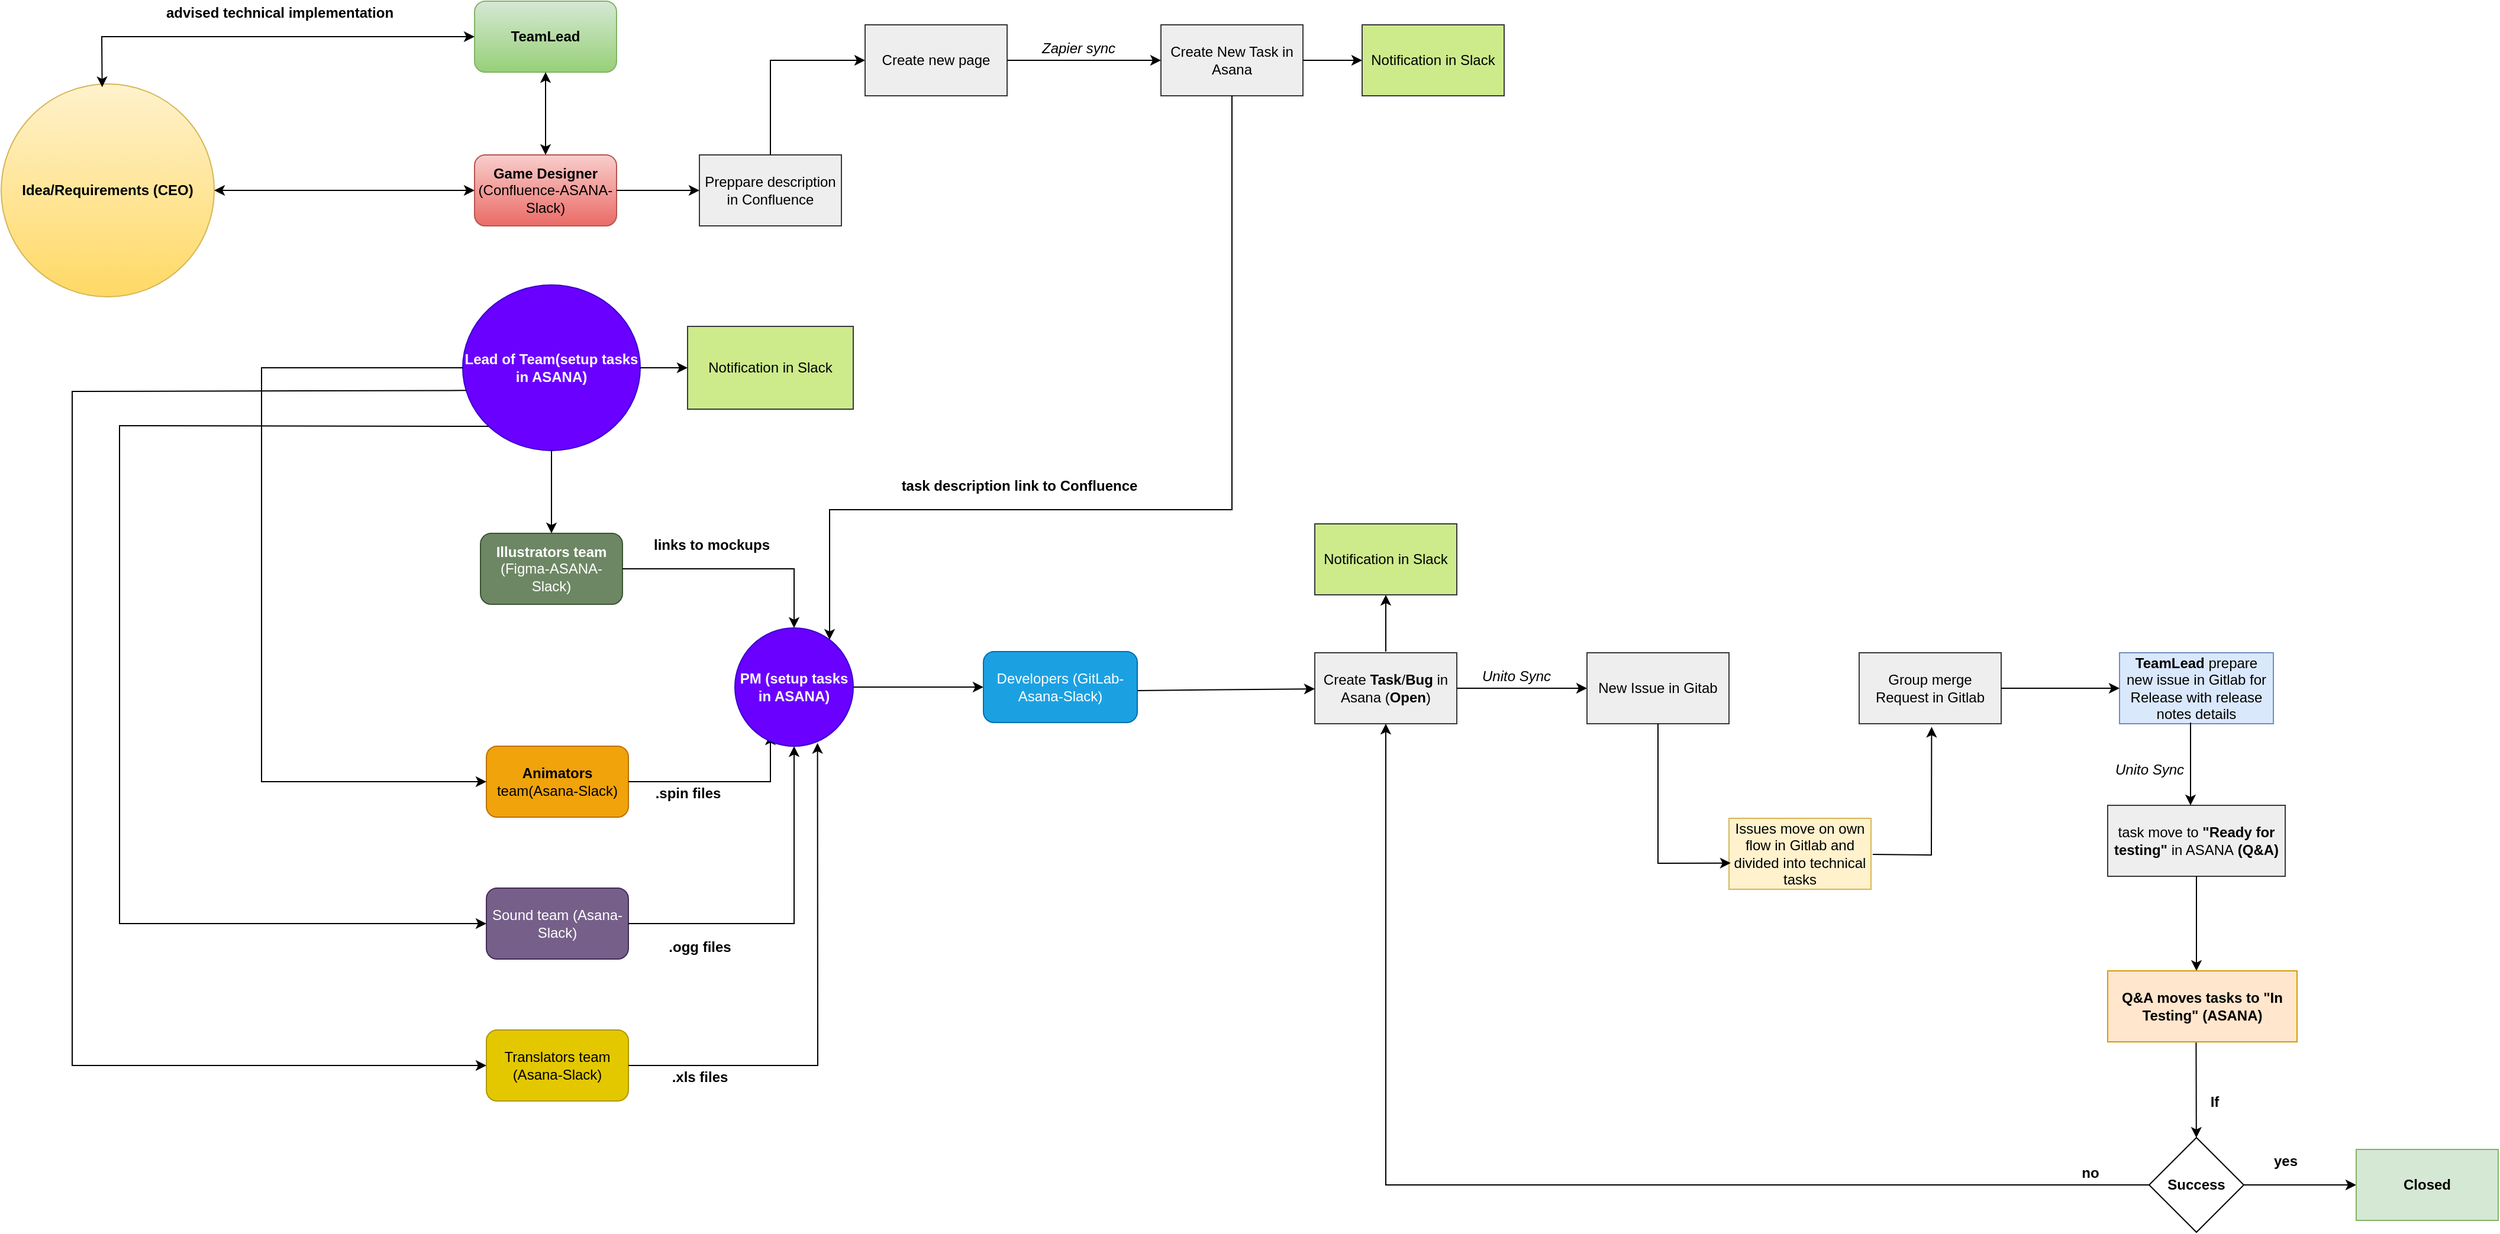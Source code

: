<mxfile version="20.0.1" type="github">
  <diagram id="6IpWRTOvNhz4fQDFHxwE" name="Page-1">
    <mxGraphModel dx="3093" dy="1037" grid="1" gridSize="10" guides="0" tooltips="1" connect="0" arrows="0" fold="1" page="1" pageScale="1" pageWidth="850" pageHeight="1100" math="0" shadow="0">
      <root>
        <mxCell id="0" />
        <mxCell id="1" parent="0" />
        <mxCell id="fXu-zx2hqorw0dzWZYp2-2" value="&lt;b&gt;Idea/Requirements (CEO)&lt;/b&gt;" style="ellipse;whiteSpace=wrap;html=1;aspect=fixed;fillColor=#fff2cc;strokeColor=#d6b656;gradientColor=#ffd966;" parent="1" vertex="1">
          <mxGeometry x="-100" y="80" width="180" height="180" as="geometry" />
        </mxCell>
        <mxCell id="fXu-zx2hqorw0dzWZYp2-3" value="&lt;b&gt;Game Designer&lt;/b&gt; (Confluence-ASANA-Slack)" style="rounded=1;whiteSpace=wrap;html=1;fillColor=#f8cecc;strokeColor=#b85450;gradientColor=#ea6b66;" parent="1" vertex="1">
          <mxGeometry x="300" y="140" width="120" height="60" as="geometry" />
        </mxCell>
        <mxCell id="fXu-zx2hqorw0dzWZYp2-4" value="&lt;b&gt;Illustrators team&lt;/b&gt; (Figma-ASANA-Slack)" style="rounded=1;whiteSpace=wrap;html=1;fillColor=#6d8764;fontColor=#ffffff;strokeColor=#3A5431;" parent="1" vertex="1">
          <mxGeometry x="305" y="460" width="120" height="60" as="geometry" />
        </mxCell>
        <mxCell id="fXu-zx2hqorw0dzWZYp2-5" value="&lt;b&gt;Animators&lt;/b&gt; team(Asana-Slack)" style="rounded=1;whiteSpace=wrap;html=1;fillColor=#f0a30a;fontColor=#000000;strokeColor=#BD7000;" parent="1" vertex="1">
          <mxGeometry x="310" y="640" width="120" height="60" as="geometry" />
        </mxCell>
        <mxCell id="fXu-zx2hqorw0dzWZYp2-6" value="Sound team (Asana-Slack)" style="rounded=1;whiteSpace=wrap;html=1;fillColor=#76608a;fontColor=#ffffff;strokeColor=#432D57;" parent="1" vertex="1">
          <mxGeometry x="310" y="760" width="120" height="60" as="geometry" />
        </mxCell>
        <mxCell id="fXu-zx2hqorw0dzWZYp2-7" value="Translators team (Asana-Slack)" style="rounded=1;whiteSpace=wrap;html=1;fillColor=#e3c800;fontColor=#000000;strokeColor=#B09500;" parent="1" vertex="1">
          <mxGeometry x="310" y="880" width="120" height="60" as="geometry" />
        </mxCell>
        <mxCell id="fXu-zx2hqorw0dzWZYp2-11" value="" style="endArrow=classic;html=1;rounded=0;exitX=1;exitY=0.5;exitDx=0;exitDy=0;" parent="1" source="fXu-zx2hqorw0dzWZYp2-5" edge="1">
          <mxGeometry width="50" height="50" relative="1" as="geometry">
            <mxPoint x="600" y="770" as="sourcePoint" />
            <mxPoint x="550" y="630" as="targetPoint" />
            <Array as="points">
              <mxPoint x="550" y="670" />
            </Array>
          </mxGeometry>
        </mxCell>
        <mxCell id="fXu-zx2hqorw0dzWZYp2-12" value="" style="endArrow=classic;html=1;rounded=0;exitX=1;exitY=0.5;exitDx=0;exitDy=0;entryX=0.5;entryY=1;entryDx=0;entryDy=0;" parent="1" source="fXu-zx2hqorw0dzWZYp2-6" target="fXu-zx2hqorw0dzWZYp2-78" edge="1">
          <mxGeometry width="50" height="50" relative="1" as="geometry">
            <mxPoint x="480" y="810" as="sourcePoint" />
            <mxPoint x="560" y="590" as="targetPoint" />
            <Array as="points">
              <mxPoint x="570" y="790" />
            </Array>
          </mxGeometry>
        </mxCell>
        <mxCell id="fXu-zx2hqorw0dzWZYp2-13" value="" style="endArrow=classic;html=1;rounded=0;entryX=0.698;entryY=0.973;entryDx=0;entryDy=0;entryPerimeter=0;exitX=1;exitY=0.5;exitDx=0;exitDy=0;" parent="1" source="fXu-zx2hqorw0dzWZYp2-7" target="fXu-zx2hqorw0dzWZYp2-78" edge="1">
          <mxGeometry width="50" height="50" relative="1" as="geometry">
            <mxPoint x="630" y="840" as="sourcePoint" />
            <mxPoint x="586.2" y="608.22" as="targetPoint" />
            <Array as="points">
              <mxPoint x="590" y="910" />
            </Array>
          </mxGeometry>
        </mxCell>
        <mxCell id="fXu-zx2hqorw0dzWZYp2-20" value="" style="endArrow=classic;html=1;rounded=0;exitX=1;exitY=0.5;exitDx=0;exitDy=0;entryX=0.5;entryY=0;entryDx=0;entryDy=0;" parent="1" source="fXu-zx2hqorw0dzWZYp2-4" target="fXu-zx2hqorw0dzWZYp2-78" edge="1">
          <mxGeometry width="50" height="50" relative="1" as="geometry">
            <mxPoint x="610" y="500" as="sourcePoint" />
            <mxPoint x="570" y="540" as="targetPoint" />
            <Array as="points">
              <mxPoint x="570" y="490" />
            </Array>
          </mxGeometry>
        </mxCell>
        <mxCell id="fXu-zx2hqorw0dzWZYp2-22" value="&lt;b&gt;.spin files&lt;/b&gt;" style="text;html=1;align=center;verticalAlign=middle;resizable=0;points=[];autosize=1;strokeColor=none;fillColor=none;" parent="1" vertex="1">
          <mxGeometry x="445" y="670" width="70" height="20" as="geometry" />
        </mxCell>
        <mxCell id="fXu-zx2hqorw0dzWZYp2-23" value="&lt;b&gt;.ogg files&lt;/b&gt;" style="text;html=1;align=center;verticalAlign=middle;resizable=0;points=[];autosize=1;strokeColor=none;fillColor=none;" parent="1" vertex="1">
          <mxGeometry x="455" y="800" width="70" height="20" as="geometry" />
        </mxCell>
        <mxCell id="fXu-zx2hqorw0dzWZYp2-24" value="&lt;b&gt;.xls files&lt;/b&gt;" style="text;html=1;align=center;verticalAlign=middle;resizable=0;points=[];autosize=1;strokeColor=none;fillColor=none;" parent="1" vertex="1">
          <mxGeometry x="460" y="910" width="60" height="20" as="geometry" />
        </mxCell>
        <mxCell id="fXu-zx2hqorw0dzWZYp2-25" value="&lt;b&gt;links to mockups&lt;/b&gt;" style="text;html=1;align=center;verticalAlign=middle;resizable=0;points=[];autosize=1;strokeColor=none;fillColor=none;" parent="1" vertex="1">
          <mxGeometry x="445" y="460" width="110" height="20" as="geometry" />
        </mxCell>
        <mxCell id="fXu-zx2hqorw0dzWZYp2-26" value="Preppare description in Confluence" style="rounded=0;whiteSpace=wrap;html=1;fillColor=#eeeeee;strokeColor=#36393d;" parent="1" vertex="1">
          <mxGeometry x="490" y="140" width="120" height="60" as="geometry" />
        </mxCell>
        <mxCell id="fXu-zx2hqorw0dzWZYp2-27" value="" style="endArrow=classic;html=1;rounded=0;exitX=1;exitY=0.5;exitDx=0;exitDy=0;entryX=0;entryY=0.5;entryDx=0;entryDy=0;" parent="1" source="fXu-zx2hqorw0dzWZYp2-3" target="fXu-zx2hqorw0dzWZYp2-26" edge="1">
          <mxGeometry width="50" height="50" relative="1" as="geometry">
            <mxPoint x="520" y="100" as="sourcePoint" />
            <mxPoint x="570" y="50" as="targetPoint" />
          </mxGeometry>
        </mxCell>
        <mxCell id="fXu-zx2hqorw0dzWZYp2-28" value="Create new page" style="rounded=0;whiteSpace=wrap;html=1;fillColor=#eeeeee;strokeColor=#36393d;" parent="1" vertex="1">
          <mxGeometry x="630" y="30" width="120" height="60" as="geometry" />
        </mxCell>
        <mxCell id="fXu-zx2hqorw0dzWZYp2-29" value="Create New Task in Asana" style="rounded=0;whiteSpace=wrap;html=1;fillColor=#eeeeee;strokeColor=#36393d;" parent="1" vertex="1">
          <mxGeometry x="880" y="30" width="120" height="60" as="geometry" />
        </mxCell>
        <mxCell id="fXu-zx2hqorw0dzWZYp2-30" value="" style="endArrow=classic;html=1;rounded=0;exitX=1;exitY=0.5;exitDx=0;exitDy=0;entryX=0;entryY=0.5;entryDx=0;entryDy=0;" parent="1" source="fXu-zx2hqorw0dzWZYp2-28" target="fXu-zx2hqorw0dzWZYp2-29" edge="1">
          <mxGeometry width="50" height="50" relative="1" as="geometry">
            <mxPoint x="720" y="160" as="sourcePoint" />
            <mxPoint x="770" y="110" as="targetPoint" />
          </mxGeometry>
        </mxCell>
        <mxCell id="fXu-zx2hqorw0dzWZYp2-31" value="" style="endArrow=classic;html=1;rounded=0;exitX=0.5;exitY=0;exitDx=0;exitDy=0;entryX=0;entryY=0.5;entryDx=0;entryDy=0;" parent="1" source="fXu-zx2hqorw0dzWZYp2-26" target="fXu-zx2hqorw0dzWZYp2-28" edge="1">
          <mxGeometry width="50" height="50" relative="1" as="geometry">
            <mxPoint x="530" y="120" as="sourcePoint" />
            <mxPoint x="580" y="70" as="targetPoint" />
            <Array as="points">
              <mxPoint x="550" y="60" />
            </Array>
          </mxGeometry>
        </mxCell>
        <mxCell id="fXu-zx2hqorw0dzWZYp2-34" value="Notification in Slack" style="rounded=0;whiteSpace=wrap;html=1;fillColor=#cdeb8b;strokeColor=#36393d;" parent="1" vertex="1">
          <mxGeometry x="1050" y="30" width="120" height="60" as="geometry" />
        </mxCell>
        <mxCell id="fXu-zx2hqorw0dzWZYp2-35" value="" style="endArrow=classic;html=1;rounded=0;entryX=0;entryY=0.5;entryDx=0;entryDy=0;exitX=1;exitY=0.5;exitDx=0;exitDy=0;" parent="1" source="fXu-zx2hqorw0dzWZYp2-29" target="fXu-zx2hqorw0dzWZYp2-34" edge="1">
          <mxGeometry width="50" height="50" relative="1" as="geometry">
            <mxPoint x="810" y="250" as="sourcePoint" />
            <mxPoint x="860" y="200" as="targetPoint" />
          </mxGeometry>
        </mxCell>
        <mxCell id="fXu-zx2hqorw0dzWZYp2-37" value="Notification in Slack" style="rounded=0;whiteSpace=wrap;html=1;fillColor=#cdeb8b;strokeColor=#36393d;" parent="1" vertex="1">
          <mxGeometry x="480" y="285" width="140" height="70" as="geometry" />
        </mxCell>
        <mxCell id="fXu-zx2hqorw0dzWZYp2-54" value="" style="endArrow=classic;html=1;rounded=0;entryX=0;entryY=0.5;entryDx=0;entryDy=0;exitX=1;exitY=0.5;exitDx=0;exitDy=0;startArrow=none;" parent="1" source="fXu-zx2hqorw0dzWZYp2-78" target="fXu-zx2hqorw0dzWZYp2-77" edge="1">
          <mxGeometry width="50" height="50" relative="1" as="geometry">
            <mxPoint x="630" y="570" as="sourcePoint" />
            <mxPoint x="690" y="570" as="targetPoint" />
          </mxGeometry>
        </mxCell>
        <mxCell id="fXu-zx2hqorw0dzWZYp2-55" value="&lt;b&gt;Lead of Team(setup tasks in ASANA)&lt;/b&gt;" style="ellipse;whiteSpace=wrap;html=1;fillColor=#6a00ff;strokeColor=#3700CC;fontColor=#ffffff;" parent="1" vertex="1">
          <mxGeometry x="290" y="250" width="150" height="140" as="geometry" />
        </mxCell>
        <mxCell id="fXu-zx2hqorw0dzWZYp2-70" value="" style="endArrow=classic;html=1;rounded=0;exitX=0.5;exitY=1;exitDx=0;exitDy=0;entryX=0.5;entryY=0;entryDx=0;entryDy=0;" parent="1" source="fXu-zx2hqorw0dzWZYp2-55" target="fXu-zx2hqorw0dzWZYp2-4" edge="1">
          <mxGeometry width="50" height="50" relative="1" as="geometry">
            <mxPoint x="60" y="510" as="sourcePoint" />
            <mxPoint x="110" y="460" as="targetPoint" />
          </mxGeometry>
        </mxCell>
        <mxCell id="fXu-zx2hqorw0dzWZYp2-71" value="" style="endArrow=classic;html=1;rounded=0;exitX=0;exitY=0.5;exitDx=0;exitDy=0;entryX=0;entryY=0.5;entryDx=0;entryDy=0;" parent="1" source="fXu-zx2hqorw0dzWZYp2-55" target="fXu-zx2hqorw0dzWZYp2-5" edge="1">
          <mxGeometry width="50" height="50" relative="1" as="geometry">
            <mxPoint x="60" y="510" as="sourcePoint" />
            <mxPoint x="110" y="460" as="targetPoint" />
            <Array as="points">
              <mxPoint x="120" y="320" />
              <mxPoint x="120" y="670" />
            </Array>
          </mxGeometry>
        </mxCell>
        <mxCell id="fXu-zx2hqorw0dzWZYp2-72" value="" style="endArrow=classic;html=1;rounded=0;entryX=0;entryY=0.5;entryDx=0;entryDy=0;exitX=0;exitY=1;exitDx=0;exitDy=0;" parent="1" source="fXu-zx2hqorw0dzWZYp2-55" target="fXu-zx2hqorw0dzWZYp2-6" edge="1">
          <mxGeometry width="50" height="50" relative="1" as="geometry">
            <mxPoint x="60" y="510" as="sourcePoint" />
            <mxPoint x="110" y="460" as="targetPoint" />
            <Array as="points">
              <mxPoint y="369" />
              <mxPoint y="790" />
            </Array>
          </mxGeometry>
        </mxCell>
        <mxCell id="fXu-zx2hqorw0dzWZYp2-73" value="" style="endArrow=classic;html=1;rounded=0;entryX=0;entryY=0.5;entryDx=0;entryDy=0;exitX=0.019;exitY=0.637;exitDx=0;exitDy=0;exitPerimeter=0;" parent="1" source="fXu-zx2hqorw0dzWZYp2-55" target="fXu-zx2hqorw0dzWZYp2-7" edge="1">
          <mxGeometry width="50" height="50" relative="1" as="geometry">
            <mxPoint x="280" y="340" as="sourcePoint" />
            <mxPoint x="-40" y="910" as="targetPoint" />
            <Array as="points">
              <mxPoint x="-40" y="340" />
              <mxPoint x="-40" y="910" />
            </Array>
          </mxGeometry>
        </mxCell>
        <mxCell id="fXu-zx2hqorw0dzWZYp2-74" value="" style="endArrow=classic;html=1;rounded=0;exitX=1;exitY=0.5;exitDx=0;exitDy=0;entryX=0;entryY=0.5;entryDx=0;entryDy=0;" parent="1" source="fXu-zx2hqorw0dzWZYp2-55" target="fXu-zx2hqorw0dzWZYp2-37" edge="1">
          <mxGeometry width="50" height="50" relative="1" as="geometry">
            <mxPoint x="20" y="580" as="sourcePoint" />
            <mxPoint x="70" y="530" as="targetPoint" />
          </mxGeometry>
        </mxCell>
        <mxCell id="fXu-zx2hqorw0dzWZYp2-75" value="" style="endArrow=classic;startArrow=classic;html=1;rounded=0;exitX=1;exitY=0.5;exitDx=0;exitDy=0;entryX=0;entryY=0.5;entryDx=0;entryDy=0;" parent="1" source="fXu-zx2hqorw0dzWZYp2-2" target="fXu-zx2hqorw0dzWZYp2-3" edge="1">
          <mxGeometry width="50" height="50" relative="1" as="geometry">
            <mxPoint x="160" y="260" as="sourcePoint" />
            <mxPoint x="210" y="210" as="targetPoint" />
          </mxGeometry>
        </mxCell>
        <mxCell id="fXu-zx2hqorw0dzWZYp2-77" value="Developers (GitLab-Asana-Slack)" style="rounded=1;whiteSpace=wrap;html=1;fillColor=#1ba1e2;fontColor=#ffffff;strokeColor=#006EAF;" parent="1" vertex="1">
          <mxGeometry x="730" y="560" width="130" height="60" as="geometry" />
        </mxCell>
        <mxCell id="fXu-zx2hqorw0dzWZYp2-78" value="&lt;b&gt;PM (setup tasks in ASANA)&lt;/b&gt;" style="ellipse;whiteSpace=wrap;html=1;fillColor=#6a00ff;strokeColor=#3700CC;fontColor=#ffffff;" parent="1" vertex="1">
          <mxGeometry x="520" y="540" width="100" height="100" as="geometry" />
        </mxCell>
        <mxCell id="fXu-zx2hqorw0dzWZYp2-80" value="" style="endArrow=classic;html=1;rounded=0;exitX=0.5;exitY=1;exitDx=0;exitDy=0;" parent="1" source="fXu-zx2hqorw0dzWZYp2-29" edge="1">
          <mxGeometry width="50" height="50" relative="1" as="geometry">
            <mxPoint x="840" y="280" as="sourcePoint" />
            <mxPoint x="600" y="550" as="targetPoint" />
            <Array as="points">
              <mxPoint x="940" y="440" />
              <mxPoint x="600" y="440" />
            </Array>
          </mxGeometry>
        </mxCell>
        <mxCell id="fXu-zx2hqorw0dzWZYp2-81" value="&lt;b&gt;task description link to Confluence&lt;/b&gt;" style="text;html=1;align=center;verticalAlign=middle;resizable=0;points=[];autosize=1;strokeColor=none;fillColor=none;" parent="1" vertex="1">
          <mxGeometry x="655" y="410" width="210" height="20" as="geometry" />
        </mxCell>
        <mxCell id="fXu-zx2hqorw0dzWZYp2-82" value="Notification in Slack" style="rounded=0;whiteSpace=wrap;html=1;fillColor=#cdeb8b;strokeColor=#36393d;" parent="1" vertex="1">
          <mxGeometry x="1010" y="452" width="120" height="60" as="geometry" />
        </mxCell>
        <mxCell id="fXu-zx2hqorw0dzWZYp2-85" value="Create &lt;b&gt;Task&lt;/b&gt;/&lt;b&gt;Bug &lt;/b&gt;in Asana (&lt;b&gt;Open&lt;/b&gt;)" style="rounded=0;whiteSpace=wrap;html=1;fillColor=#eeeeee;strokeColor=#36393d;" parent="1" vertex="1">
          <mxGeometry x="1010" y="561" width="120" height="60" as="geometry" />
        </mxCell>
        <mxCell id="fXu-zx2hqorw0dzWZYp2-86" value="" style="endArrow=classic;html=1;rounded=0;exitX=1;exitY=0.5;exitDx=0;exitDy=0;" parent="1" source="fXu-zx2hqorw0dzWZYp2-85" edge="1">
          <mxGeometry width="50" height="50" relative="1" as="geometry">
            <mxPoint x="1240" y="641" as="sourcePoint" />
            <mxPoint x="1240" y="591" as="targetPoint" />
          </mxGeometry>
        </mxCell>
        <mxCell id="fXu-zx2hqorw0dzWZYp2-87" value="New Issue in Gitab" style="rounded=0;whiteSpace=wrap;html=1;fillColor=#eeeeee;strokeColor=#36393d;" parent="1" vertex="1">
          <mxGeometry x="1240" y="561" width="120" height="60" as="geometry" />
        </mxCell>
        <mxCell id="fXu-zx2hqorw0dzWZYp2-88" value="&lt;i&gt;Unito Sync&lt;/i&gt;" style="text;html=1;align=center;verticalAlign=middle;resizable=0;points=[];autosize=1;strokeColor=none;fillColor=none;" parent="1" vertex="1">
          <mxGeometry x="1145" y="571" width="70" height="20" as="geometry" />
        </mxCell>
        <mxCell id="fXu-zx2hqorw0dzWZYp2-90" value="&lt;i&gt;Zapier sync&lt;/i&gt;" style="text;html=1;align=center;verticalAlign=middle;resizable=0;points=[];autosize=1;strokeColor=none;fillColor=none;" parent="1" vertex="1">
          <mxGeometry x="770" y="40" width="80" height="20" as="geometry" />
        </mxCell>
        <mxCell id="fXu-zx2hqorw0dzWZYp2-91" value="Group merge Request in Gitlab" style="rounded=0;whiteSpace=wrap;html=1;fillColor=#eeeeee;strokeColor=#36393d;" parent="1" vertex="1">
          <mxGeometry x="1470" y="561" width="120" height="60" as="geometry" />
        </mxCell>
        <mxCell id="fXu-zx2hqorw0dzWZYp2-92" value="" style="endArrow=classic;html=1;rounded=0;exitX=1.012;exitY=0.509;exitDx=0;exitDy=0;entryX=0.51;entryY=1.044;entryDx=0;entryDy=0;exitPerimeter=0;entryPerimeter=0;" parent="1" source="dabtLC075DSBV3i54uBR-2" target="fXu-zx2hqorw0dzWZYp2-91" edge="1">
          <mxGeometry width="50" height="50" relative="1" as="geometry">
            <mxPoint x="1010" y="561" as="sourcePoint" />
            <mxPoint x="1060" y="511" as="targetPoint" />
            <Array as="points">
              <mxPoint x="1531" y="732" />
            </Array>
          </mxGeometry>
        </mxCell>
        <mxCell id="fXu-zx2hqorw0dzWZYp2-95" value="&lt;b&gt;TeamLead &lt;/b&gt;prepare new issue in Gitlab for Release with release notes details" style="rounded=0;whiteSpace=wrap;html=1;fillColor=#dae8fc;strokeColor=#6c8ebf;" parent="1" vertex="1">
          <mxGeometry x="1690" y="561" width="130" height="60" as="geometry" />
        </mxCell>
        <mxCell id="fXu-zx2hqorw0dzWZYp2-96" value="" style="endArrow=classic;html=1;rounded=0;exitX=1;exitY=0.5;exitDx=0;exitDy=0;entryX=0;entryY=0.5;entryDx=0;entryDy=0;" parent="1" source="fXu-zx2hqorw0dzWZYp2-91" target="fXu-zx2hqorw0dzWZYp2-95" edge="1">
          <mxGeometry width="50" height="50" relative="1" as="geometry">
            <mxPoint x="1280" y="521" as="sourcePoint" />
            <mxPoint x="1330" y="471" as="targetPoint" />
          </mxGeometry>
        </mxCell>
        <mxCell id="fXu-zx2hqorw0dzWZYp2-99" value="task move to&lt;b&gt; &quot;Ready for testing&quot;&lt;/b&gt; in ASANA&amp;nbsp;&lt;b&gt;(Q&amp;amp;A)&lt;/b&gt;" style="rounded=0;whiteSpace=wrap;html=1;fillColor=#eeeeee;strokeColor=#36393d;" parent="1" vertex="1">
          <mxGeometry x="1680" y="690" width="150" height="60" as="geometry" />
        </mxCell>
        <mxCell id="fXu-zx2hqorw0dzWZYp2-103" value="" style="endArrow=classic;html=1;rounded=0;" parent="1" edge="1">
          <mxGeometry width="50" height="50" relative="1" as="geometry">
            <mxPoint x="1750" y="620" as="sourcePoint" />
            <mxPoint x="1750" y="690" as="targetPoint" />
          </mxGeometry>
        </mxCell>
        <mxCell id="fXu-zx2hqorw0dzWZYp2-105" value="&lt;b&gt;Success&lt;/b&gt;" style="rhombus;whiteSpace=wrap;html=1;" parent="1" vertex="1">
          <mxGeometry x="1715" y="971" width="80" height="80" as="geometry" />
        </mxCell>
        <mxCell id="fXu-zx2hqorw0dzWZYp2-106" value="" style="endArrow=classic;html=1;rounded=0;exitX=0.5;exitY=1;exitDx=0;exitDy=0;" parent="1" source="fXu-zx2hqorw0dzWZYp2-99" edge="1">
          <mxGeometry width="50" height="50" relative="1" as="geometry">
            <mxPoint x="1390" y="711" as="sourcePoint" />
            <mxPoint x="1755" y="830" as="targetPoint" />
          </mxGeometry>
        </mxCell>
        <mxCell id="fXu-zx2hqorw0dzWZYp2-108" value="&lt;b&gt;If&lt;/b&gt;" style="text;html=1;align=center;verticalAlign=middle;resizable=0;points=[];autosize=1;strokeColor=none;fillColor=none;" parent="1" vertex="1">
          <mxGeometry x="1760" y="931" width="20" height="20" as="geometry" />
        </mxCell>
        <mxCell id="fXu-zx2hqorw0dzWZYp2-109" value="" style="endArrow=classic;html=1;rounded=0;exitX=1;exitY=0.5;exitDx=0;exitDy=0;" parent="1" source="fXu-zx2hqorw0dzWZYp2-105" target="fXu-zx2hqorw0dzWZYp2-110" edge="1">
          <mxGeometry width="50" height="50" relative="1" as="geometry">
            <mxPoint x="1390" y="711" as="sourcePoint" />
            <mxPoint x="1890" y="1011" as="targetPoint" />
          </mxGeometry>
        </mxCell>
        <mxCell id="fXu-zx2hqorw0dzWZYp2-110" value="&lt;b&gt;Closed&lt;/b&gt;" style="rounded=0;whiteSpace=wrap;html=1;fillColor=#d5e8d4;strokeColor=#82b366;" parent="1" vertex="1">
          <mxGeometry x="1890" y="981" width="120" height="60" as="geometry" />
        </mxCell>
        <mxCell id="fXu-zx2hqorw0dzWZYp2-111" value="&lt;b&gt;yes&lt;/b&gt;" style="text;html=1;align=center;verticalAlign=middle;resizable=0;points=[];autosize=1;strokeColor=none;fillColor=none;" parent="1" vertex="1">
          <mxGeometry x="1810" y="981" width="40" height="20" as="geometry" />
        </mxCell>
        <mxCell id="fXu-zx2hqorw0dzWZYp2-112" value="" style="endArrow=classic;html=1;rounded=0;entryX=0.5;entryY=1;entryDx=0;entryDy=0;exitX=0;exitY=0.5;exitDx=0;exitDy=0;" parent="1" source="fXu-zx2hqorw0dzWZYp2-105" target="fXu-zx2hqorw0dzWZYp2-85" edge="1">
          <mxGeometry width="50" height="50" relative="1" as="geometry">
            <mxPoint x="1410" y="711" as="sourcePoint" />
            <mxPoint x="1460" y="661" as="targetPoint" />
            <Array as="points">
              <mxPoint x="1070" y="1011" />
            </Array>
          </mxGeometry>
        </mxCell>
        <mxCell id="fXu-zx2hqorw0dzWZYp2-113" value="&lt;b&gt;no&lt;/b&gt;" style="text;html=1;align=center;verticalAlign=middle;resizable=0;points=[];autosize=1;strokeColor=none;fillColor=none;" parent="1" vertex="1">
          <mxGeometry x="1650" y="991" width="30" height="20" as="geometry" />
        </mxCell>
        <mxCell id="fXu-zx2hqorw0dzWZYp2-115" value="&lt;b&gt;TeamLead&lt;/b&gt;" style="rounded=1;whiteSpace=wrap;html=1;fillColor=#d5e8d4;strokeColor=#82b366;gradientColor=#97d077;" parent="1" vertex="1">
          <mxGeometry x="300" y="10" width="120" height="60" as="geometry" />
        </mxCell>
        <mxCell id="fXu-zx2hqorw0dzWZYp2-116" value="" style="endArrow=classic;startArrow=classic;html=1;rounded=0;entryX=0;entryY=0.5;entryDx=0;entryDy=0;exitX=0.474;exitY=0.015;exitDx=0;exitDy=0;exitPerimeter=0;" parent="1" source="fXu-zx2hqorw0dzWZYp2-2" target="fXu-zx2hqorw0dzWZYp2-115" edge="1">
          <mxGeometry width="50" height="50" relative="1" as="geometry">
            <mxPoint x="820" y="430" as="sourcePoint" />
            <mxPoint x="870" y="380" as="targetPoint" />
            <Array as="points">
              <mxPoint x="-15" y="40" />
            </Array>
          </mxGeometry>
        </mxCell>
        <mxCell id="fXu-zx2hqorw0dzWZYp2-117" value="" style="endArrow=classic;startArrow=classic;html=1;rounded=0;entryX=0.5;entryY=1;entryDx=0;entryDy=0;exitX=0.5;exitY=0;exitDx=0;exitDy=0;" parent="1" source="fXu-zx2hqorw0dzWZYp2-3" target="fXu-zx2hqorw0dzWZYp2-115" edge="1">
          <mxGeometry width="50" height="50" relative="1" as="geometry">
            <mxPoint x="430" y="130" as="sourcePoint" />
            <mxPoint x="480" y="80" as="targetPoint" />
          </mxGeometry>
        </mxCell>
        <mxCell id="fXu-zx2hqorw0dzWZYp2-118" value="&lt;b&gt;advised&amp;nbsp;technical implementation&lt;/b&gt;" style="text;html=1;align=center;verticalAlign=middle;resizable=0;points=[];autosize=1;strokeColor=none;fillColor=none;rotation=0;" parent="1" vertex="1">
          <mxGeometry x="30" y="10" width="210" height="20" as="geometry" />
        </mxCell>
        <mxCell id="dabtLC075DSBV3i54uBR-1" value="&lt;i&gt;Unito Sync&lt;/i&gt;" style="text;html=1;align=center;verticalAlign=middle;resizable=0;points=[];autosize=1;strokeColor=none;fillColor=none;" vertex="1" parent="1">
          <mxGeometry x="1680" y="650" width="70" height="20" as="geometry" />
        </mxCell>
        <mxCell id="dabtLC075DSBV3i54uBR-2" value="Issues move on own flow in Gitlab and divided into technical tasks" style="rounded=0;whiteSpace=wrap;html=1;fillColor=#fff2cc;strokeColor=#d6b656;" vertex="1" parent="1">
          <mxGeometry x="1360" y="701" width="120" height="60" as="geometry" />
        </mxCell>
        <mxCell id="dabtLC075DSBV3i54uBR-3" value="" style="endArrow=classic;html=1;rounded=0;entryX=0.012;entryY=0.63;entryDx=0;entryDy=0;entryPerimeter=0;" edge="1" parent="1" source="fXu-zx2hqorw0dzWZYp2-87" target="dabtLC075DSBV3i54uBR-2">
          <mxGeometry width="50" height="50" relative="1" as="geometry">
            <mxPoint x="1250" y="811" as="sourcePoint" />
            <mxPoint x="1300" y="761" as="targetPoint" />
            <Array as="points">
              <mxPoint x="1300" y="739" />
            </Array>
          </mxGeometry>
        </mxCell>
        <mxCell id="dabtLC075DSBV3i54uBR-4" value="" style="endArrow=classic;html=1;rounded=0;exitX=1.002;exitY=0.549;exitDx=0;exitDy=0;exitPerimeter=0;" edge="1" parent="1" source="fXu-zx2hqorw0dzWZYp2-77" target="fXu-zx2hqorw0dzWZYp2-85">
          <mxGeometry width="50" height="50" relative="1" as="geometry">
            <mxPoint x="1090" y="650" as="sourcePoint" />
            <mxPoint x="1140" y="600" as="targetPoint" />
          </mxGeometry>
        </mxCell>
        <mxCell id="dabtLC075DSBV3i54uBR-5" value="" style="endArrow=classic;html=1;rounded=0;" edge="1" parent="1" target="fXu-zx2hqorw0dzWZYp2-82">
          <mxGeometry width="50" height="50" relative="1" as="geometry">
            <mxPoint x="1070" y="560" as="sourcePoint" />
            <mxPoint x="1400" y="430" as="targetPoint" />
          </mxGeometry>
        </mxCell>
        <mxCell id="dabtLC075DSBV3i54uBR-6" value="&lt;b&gt;Q&amp;amp;A moves tasks to &quot;In Testing&quot; (ASANA)&lt;/b&gt;" style="rounded=0;whiteSpace=wrap;html=1;fillColor=#ffe6cc;strokeColor=#d79b00;" vertex="1" parent="1">
          <mxGeometry x="1680" y="830" width="160" height="60" as="geometry" />
        </mxCell>
        <mxCell id="dabtLC075DSBV3i54uBR-7" value="" style="endArrow=classic;html=1;rounded=0;exitX=0.467;exitY=1.011;exitDx=0;exitDy=0;exitPerimeter=0;" edge="1" parent="1" source="dabtLC075DSBV3i54uBR-6" target="fXu-zx2hqorw0dzWZYp2-105">
          <mxGeometry width="50" height="50" relative="1" as="geometry">
            <mxPoint x="2010" y="860" as="sourcePoint" />
            <mxPoint x="2060" y="810" as="targetPoint" />
          </mxGeometry>
        </mxCell>
      </root>
    </mxGraphModel>
  </diagram>
</mxfile>
